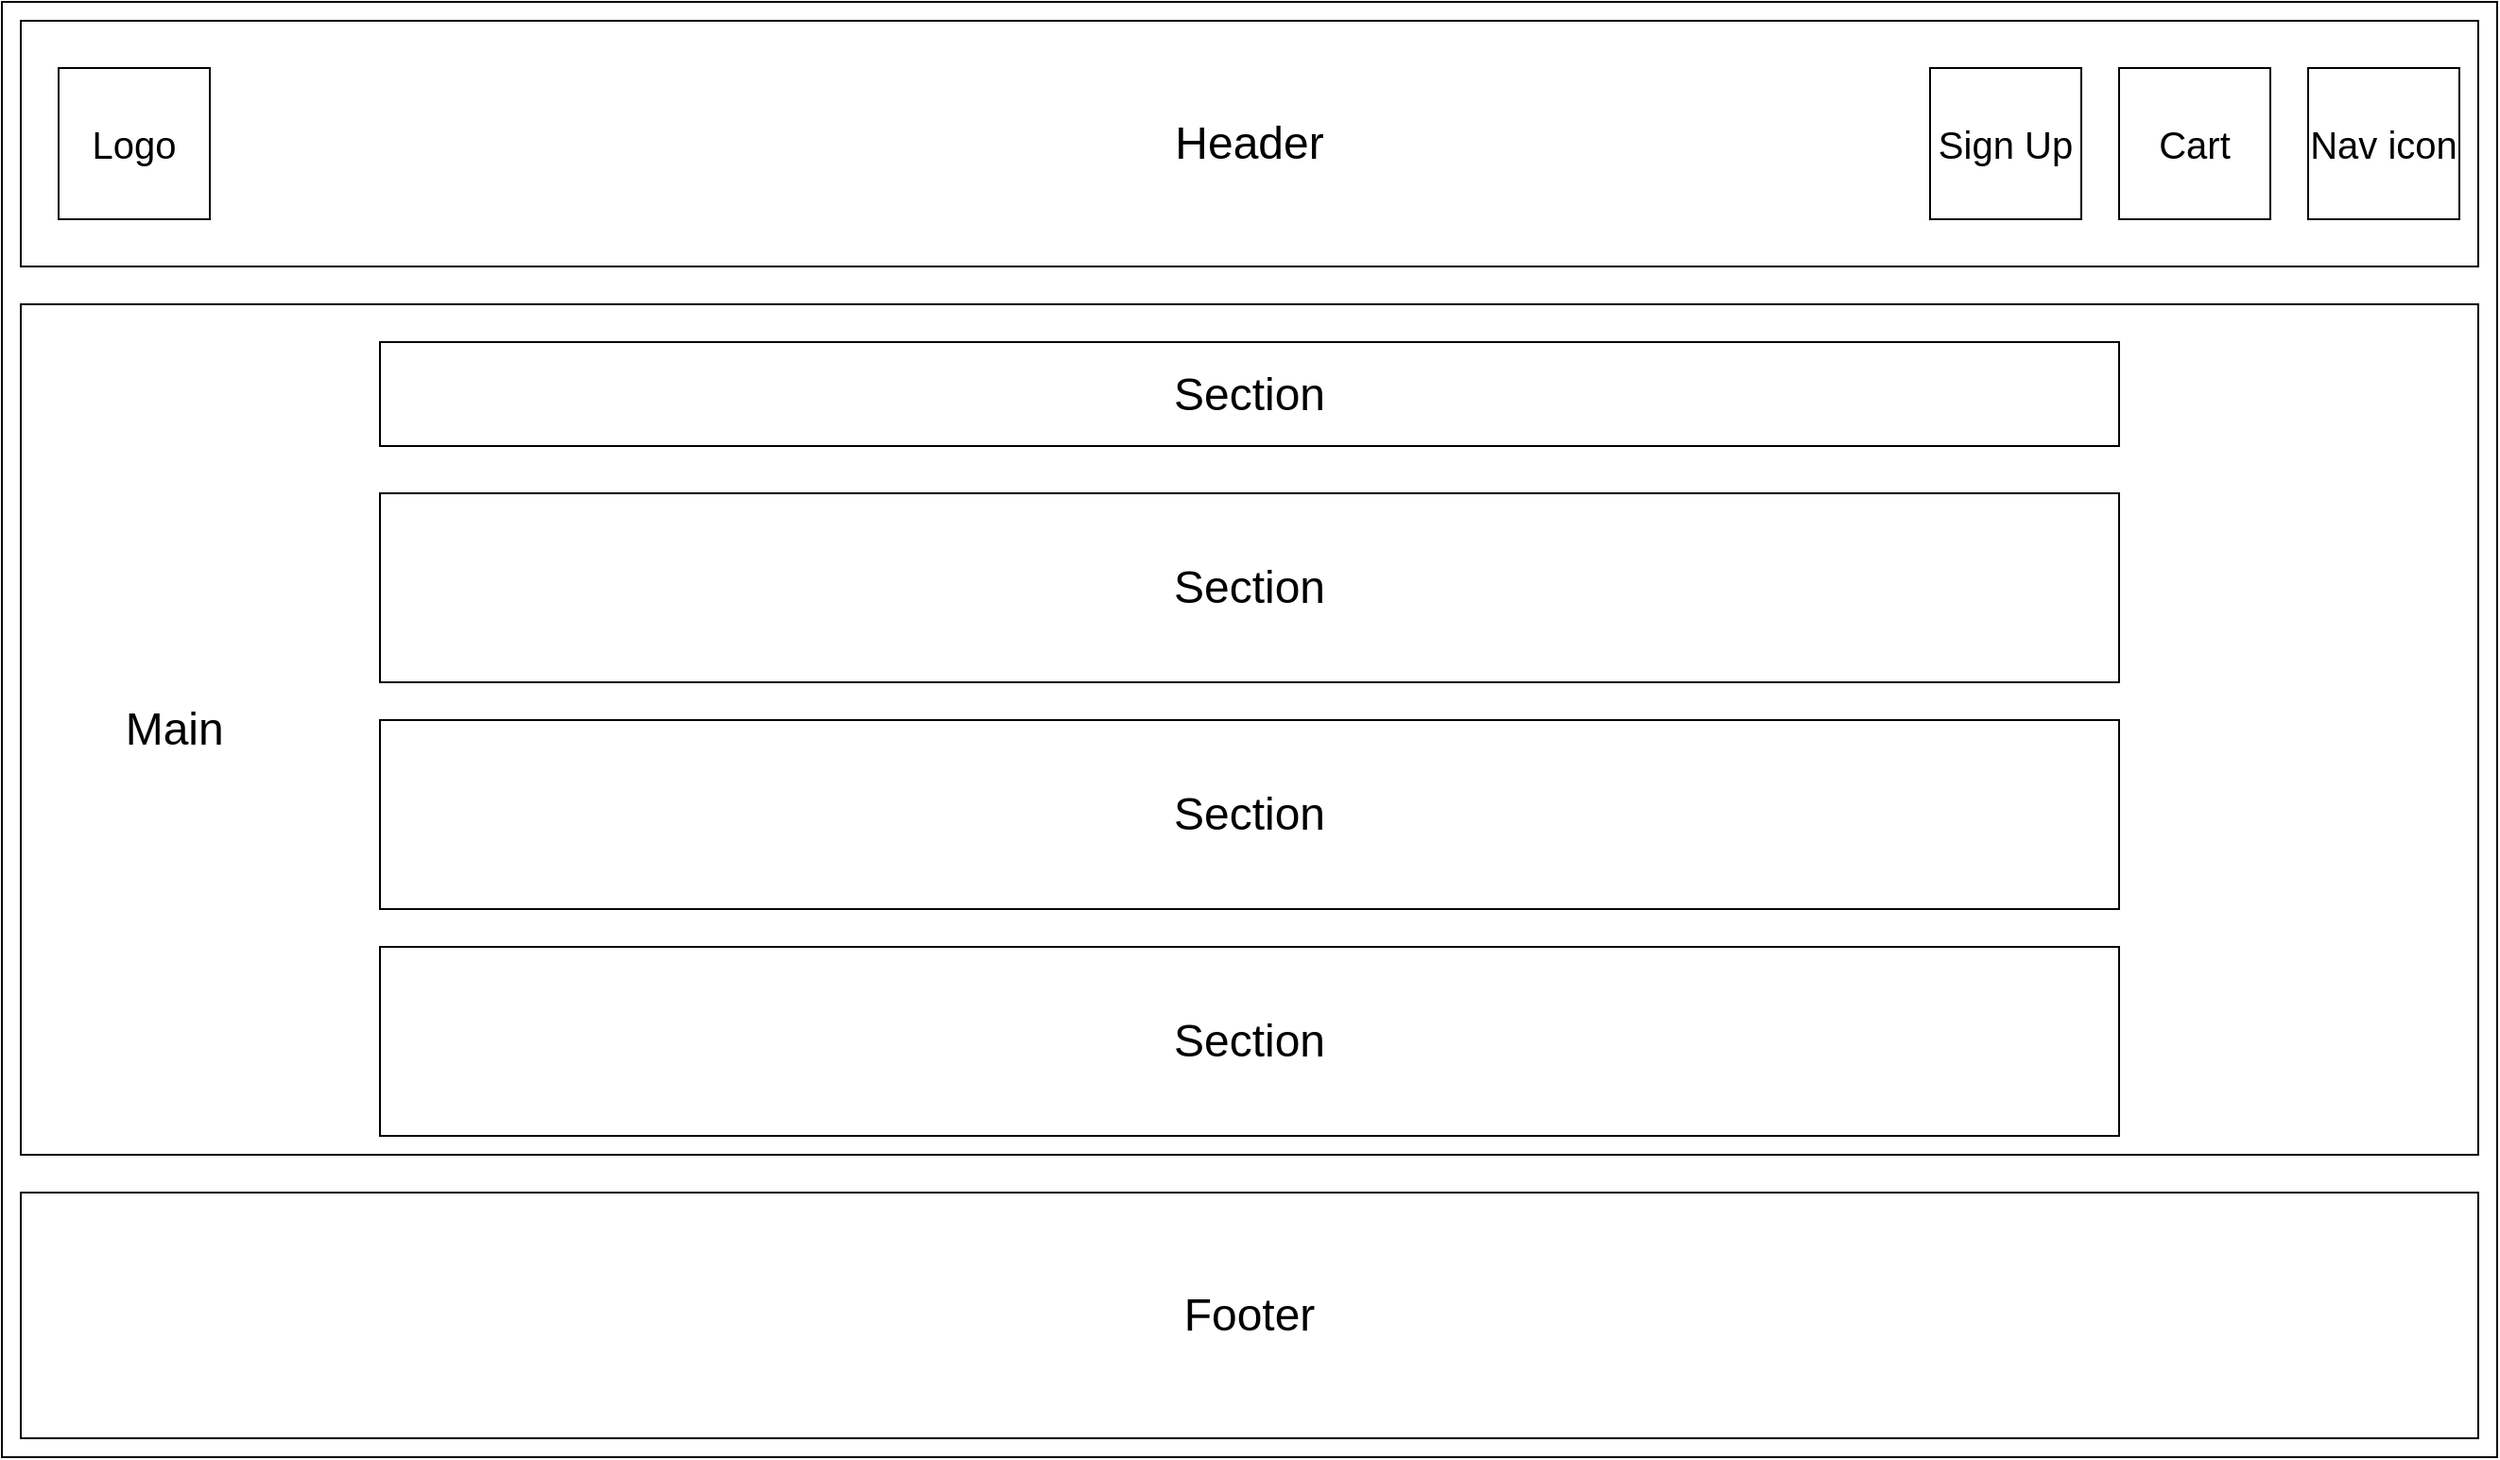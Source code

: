 <mxfile version="21.2.8" type="device" pages="11">
  <diagram name="Wireframe - home page - mobile/tablet" id="Wj1rej7GjdSt1DsQO7AF">
    <mxGraphModel dx="2100" dy="1242" grid="1" gridSize="10" guides="1" tooltips="1" connect="1" arrows="1" fold="1" page="1" pageScale="1" pageWidth="1400" pageHeight="850" math="0" shadow="0">
      <root>
        <mxCell id="Sx9WSw_j2082u1vKUcUW-0" />
        <mxCell id="Sx9WSw_j2082u1vKUcUW-1" parent="Sx9WSw_j2082u1vKUcUW-0" />
        <mxCell id="Sx9WSw_j2082u1vKUcUW-2" value="" style="rounded=0;whiteSpace=wrap;html=1;" vertex="1" parent="Sx9WSw_j2082u1vKUcUW-1">
          <mxGeometry x="40" y="30" width="1320" height="770" as="geometry" />
        </mxCell>
        <mxCell id="Sx9WSw_j2082u1vKUcUW-3" value="&lt;font style=&quot;font-size: 24px;&quot;&gt;Header&lt;/font&gt;" style="rounded=0;whiteSpace=wrap;html=1;" vertex="1" parent="Sx9WSw_j2082u1vKUcUW-1">
          <mxGeometry x="50" y="40" width="1300" height="130" as="geometry" />
        </mxCell>
        <mxCell id="Sx9WSw_j2082u1vKUcUW-4" value="&lt;font style=&quot;font-size: 20px;&quot;&gt;Logo&lt;/font&gt;" style="whiteSpace=wrap;html=1;aspect=fixed;" vertex="1" parent="Sx9WSw_j2082u1vKUcUW-1">
          <mxGeometry x="70" y="65" width="80" height="80" as="geometry" />
        </mxCell>
        <mxCell id="Sx9WSw_j2082u1vKUcUW-5" value="&lt;font style=&quot;font-size: 20px;&quot;&gt;Cart&lt;/font&gt;" style="whiteSpace=wrap;html=1;aspect=fixed;" vertex="1" parent="Sx9WSw_j2082u1vKUcUW-1">
          <mxGeometry x="1160" y="65" width="80" height="80" as="geometry" />
        </mxCell>
        <mxCell id="Sx9WSw_j2082u1vKUcUW-6" value="&lt;font style=&quot;font-size: 20px;&quot;&gt;Sign Up&lt;/font&gt;" style="whiteSpace=wrap;html=1;aspect=fixed;" vertex="1" parent="Sx9WSw_j2082u1vKUcUW-1">
          <mxGeometry x="1060" y="65" width="80" height="80" as="geometry" />
        </mxCell>
        <mxCell id="Sx9WSw_j2082u1vKUcUW-8" value="&lt;font style=&quot;font-size: 24px;&quot;&gt;&amp;nbsp; &amp;nbsp; &amp;nbsp; &amp;nbsp; Main&lt;/font&gt;" style="rounded=0;whiteSpace=wrap;html=1;align=left;" vertex="1" parent="Sx9WSw_j2082u1vKUcUW-1">
          <mxGeometry x="50" y="190" width="1300" height="450" as="geometry" />
        </mxCell>
        <mxCell id="Sx9WSw_j2082u1vKUcUW-9" value="&lt;font style=&quot;font-size: 24px;&quot;&gt;Footer&lt;/font&gt;" style="rounded=0;whiteSpace=wrap;html=1;" vertex="1" parent="Sx9WSw_j2082u1vKUcUW-1">
          <mxGeometry x="50" y="660" width="1300" height="130" as="geometry" />
        </mxCell>
        <mxCell id="Sx9WSw_j2082u1vKUcUW-10" value="&lt;font style=&quot;font-size: 24px;&quot;&gt;Section&lt;/font&gt;" style="rounded=0;whiteSpace=wrap;html=1;" vertex="1" parent="Sx9WSw_j2082u1vKUcUW-1">
          <mxGeometry x="240" y="290" width="920" height="100" as="geometry" />
        </mxCell>
        <mxCell id="Sx9WSw_j2082u1vKUcUW-11" value="&lt;font style=&quot;font-size: 24px;&quot;&gt;Section&lt;/font&gt;" style="rounded=0;whiteSpace=wrap;html=1;" vertex="1" parent="Sx9WSw_j2082u1vKUcUW-1">
          <mxGeometry x="240" y="410" width="920" height="100" as="geometry" />
        </mxCell>
        <mxCell id="Sx9WSw_j2082u1vKUcUW-12" value="&lt;font style=&quot;font-size: 24px;&quot;&gt;Section&lt;/font&gt;" style="rounded=0;whiteSpace=wrap;html=1;" vertex="1" parent="Sx9WSw_j2082u1vKUcUW-1">
          <mxGeometry x="240" y="530" width="920" height="100" as="geometry" />
        </mxCell>
        <mxCell id="Sx9WSw_j2082u1vKUcUW-13" value="&lt;font style=&quot;font-size: 24px;&quot;&gt;Section&lt;/font&gt;" style="rounded=0;whiteSpace=wrap;html=1;" vertex="1" parent="Sx9WSw_j2082u1vKUcUW-1">
          <mxGeometry x="240" y="210" width="920" height="55" as="geometry" />
        </mxCell>
        <mxCell id="yetVzp3uyjINuxOw6IVP-0" value="&lt;font style=&quot;font-size: 20px;&quot;&gt;Nav icon&lt;/font&gt;" style="whiteSpace=wrap;html=1;aspect=fixed;" vertex="1" parent="Sx9WSw_j2082u1vKUcUW-1">
          <mxGeometry x="1260" y="65" width="80" height="80" as="geometry" />
        </mxCell>
      </root>
    </mxGraphModel>
  </diagram>
  <diagram name="Wireframe - home page - desktop" id="5v4vM-18oPx_iX2RYHD-">
    <mxGraphModel dx="2100" dy="1242" grid="1" gridSize="10" guides="1" tooltips="1" connect="1" arrows="1" fold="1" page="1" pageScale="1" pageWidth="1400" pageHeight="850" math="0" shadow="0">
      <root>
        <mxCell id="0" />
        <mxCell id="1" parent="0" />
        <mxCell id="Pq7hAAymnxmfb0ZzFhIc-2" value="" style="rounded=0;whiteSpace=wrap;html=1;" parent="1" vertex="1">
          <mxGeometry x="40" y="30" width="1320" height="920" as="geometry" />
        </mxCell>
        <mxCell id="Pq7hAAymnxmfb0ZzFhIc-3" value="&lt;font style=&quot;font-size: 24px;&quot;&gt;Header&lt;/font&gt;" style="rounded=0;whiteSpace=wrap;html=1;" parent="1" vertex="1">
          <mxGeometry x="50" y="40" width="1300" height="130" as="geometry" />
        </mxCell>
        <mxCell id="Pq7hAAymnxmfb0ZzFhIc-4" value="&lt;font style=&quot;font-size: 20px;&quot;&gt;Logo&lt;/font&gt;" style="whiteSpace=wrap;html=1;aspect=fixed;" parent="1" vertex="1">
          <mxGeometry x="70" y="65" width="80" height="80" as="geometry" />
        </mxCell>
        <mxCell id="Pq7hAAymnxmfb0ZzFhIc-5" value="&lt;font style=&quot;font-size: 20px;&quot;&gt;Cart&lt;/font&gt;" style="whiteSpace=wrap;html=1;aspect=fixed;" parent="1" vertex="1">
          <mxGeometry x="1250" y="65" width="80" height="80" as="geometry" />
        </mxCell>
        <mxCell id="Pq7hAAymnxmfb0ZzFhIc-6" value="&lt;font style=&quot;font-size: 20px;&quot;&gt;Sign Up&lt;/font&gt;" style="whiteSpace=wrap;html=1;aspect=fixed;" parent="1" vertex="1">
          <mxGeometry x="1150" y="65" width="80" height="80" as="geometry" />
        </mxCell>
        <mxCell id="Pq7hAAymnxmfb0ZzFhIc-7" value="&lt;font style=&quot;font-size: 24px;&quot;&gt;Navigation&lt;/font&gt;" style="rounded=0;whiteSpace=wrap;html=1;" parent="1" vertex="1">
          <mxGeometry x="50" y="190" width="1300" height="120" as="geometry" />
        </mxCell>
        <mxCell id="Pq7hAAymnxmfb0ZzFhIc-8" value="&lt;font style=&quot;font-size: 24px;&quot;&gt;&amp;nbsp; &amp;nbsp; &amp;nbsp; Main&lt;/font&gt;" style="rounded=0;whiteSpace=wrap;html=1;align=left;" parent="1" vertex="1">
          <mxGeometry x="50" y="330" width="1300" height="450" as="geometry" />
        </mxCell>
        <mxCell id="Pq7hAAymnxmfb0ZzFhIc-9" value="&lt;font style=&quot;font-size: 24px;&quot;&gt;Footer&lt;/font&gt;" style="rounded=0;whiteSpace=wrap;html=1;" parent="1" vertex="1">
          <mxGeometry x="50" y="800" width="1300" height="130" as="geometry" />
        </mxCell>
        <mxCell id="m9cnIeadESM75iZ7WSmM-1" value="&lt;font style=&quot;font-size: 24px;&quot;&gt;Section&lt;/font&gt;" style="rounded=0;whiteSpace=wrap;html=1;" vertex="1" parent="1">
          <mxGeometry x="240" y="430" width="920" height="100" as="geometry" />
        </mxCell>
        <mxCell id="m9cnIeadESM75iZ7WSmM-2" value="&lt;font style=&quot;font-size: 24px;&quot;&gt;Section&lt;/font&gt;" style="rounded=0;whiteSpace=wrap;html=1;" vertex="1" parent="1">
          <mxGeometry x="240" y="550" width="920" height="100" as="geometry" />
        </mxCell>
        <mxCell id="m9cnIeadESM75iZ7WSmM-3" value="&lt;font style=&quot;font-size: 24px;&quot;&gt;Section&lt;/font&gt;" style="rounded=0;whiteSpace=wrap;html=1;" vertex="1" parent="1">
          <mxGeometry x="240" y="670" width="920" height="100" as="geometry" />
        </mxCell>
        <mxCell id="m9cnIeadESM75iZ7WSmM-4" value="&lt;font style=&quot;font-size: 24px;&quot;&gt;Section&lt;/font&gt;" style="rounded=0;whiteSpace=wrap;html=1;" vertex="1" parent="1">
          <mxGeometry x="240" y="350" width="920" height="55" as="geometry" />
        </mxCell>
      </root>
    </mxGraphModel>
  </diagram>
  <diagram name="Wireframe - Yarns Page - mobile" id="yvXlQEFXHq11sk4OGyWw">
    <mxGraphModel dx="2100" dy="1242" grid="1" gridSize="10" guides="1" tooltips="1" connect="1" arrows="1" fold="1" page="1" pageScale="1" pageWidth="1400" pageHeight="850" math="0" shadow="0">
      <root>
        <mxCell id="M124K58bd_I-Jmv9WR6b-0" />
        <mxCell id="M124K58bd_I-Jmv9WR6b-1" parent="M124K58bd_I-Jmv9WR6b-0" />
        <mxCell id="M124K58bd_I-Jmv9WR6b-2" value="" style="rounded=0;whiteSpace=wrap;html=1;" vertex="1" parent="M124K58bd_I-Jmv9WR6b-1">
          <mxGeometry x="40" y="30" width="1320" height="770" as="geometry" />
        </mxCell>
        <mxCell id="M124K58bd_I-Jmv9WR6b-3" value="&lt;font style=&quot;font-size: 24px;&quot;&gt;Header&lt;/font&gt;" style="rounded=0;whiteSpace=wrap;html=1;" vertex="1" parent="M124K58bd_I-Jmv9WR6b-1">
          <mxGeometry x="50" y="40" width="1300" height="130" as="geometry" />
        </mxCell>
        <mxCell id="M124K58bd_I-Jmv9WR6b-4" value="&lt;font style=&quot;font-size: 20px;&quot;&gt;Logo&lt;/font&gt;" style="whiteSpace=wrap;html=1;aspect=fixed;" vertex="1" parent="M124K58bd_I-Jmv9WR6b-1">
          <mxGeometry x="70" y="65" width="80" height="80" as="geometry" />
        </mxCell>
        <mxCell id="M124K58bd_I-Jmv9WR6b-5" value="&lt;font style=&quot;font-size: 20px;&quot;&gt;Cart&lt;/font&gt;" style="whiteSpace=wrap;html=1;aspect=fixed;" vertex="1" parent="M124K58bd_I-Jmv9WR6b-1">
          <mxGeometry x="1160" y="65" width="80" height="80" as="geometry" />
        </mxCell>
        <mxCell id="M124K58bd_I-Jmv9WR6b-6" value="&lt;font style=&quot;font-size: 20px;&quot;&gt;Sign Up&lt;/font&gt;" style="whiteSpace=wrap;html=1;aspect=fixed;" vertex="1" parent="M124K58bd_I-Jmv9WR6b-1">
          <mxGeometry x="1060" y="65" width="80" height="80" as="geometry" />
        </mxCell>
        <mxCell id="M124K58bd_I-Jmv9WR6b-7" value="&lt;font style=&quot;font-size: 24px;&quot;&gt;&amp;nbsp; &amp;nbsp; &amp;nbsp; &amp;nbsp; Main&lt;/font&gt;" style="rounded=0;whiteSpace=wrap;html=1;align=left;" vertex="1" parent="M124K58bd_I-Jmv9WR6b-1">
          <mxGeometry x="50" y="190" width="1300" height="450" as="geometry" />
        </mxCell>
        <mxCell id="M124K58bd_I-Jmv9WR6b-8" value="&lt;font style=&quot;font-size: 24px;&quot;&gt;Footer&lt;/font&gt;" style="rounded=0;whiteSpace=wrap;html=1;" vertex="1" parent="M124K58bd_I-Jmv9WR6b-1">
          <mxGeometry x="50" y="660" width="1300" height="130" as="geometry" />
        </mxCell>
        <mxCell id="M124K58bd_I-Jmv9WR6b-10" value="&lt;font style=&quot;font-size: 24px;&quot;&gt;Section&lt;/font&gt;" style="rounded=0;whiteSpace=wrap;html=1;" vertex="1" parent="M124K58bd_I-Jmv9WR6b-1">
          <mxGeometry x="710" y="310" width="630" height="310" as="geometry" />
        </mxCell>
        <mxCell id="M124K58bd_I-Jmv9WR6b-11" value="&lt;font style=&quot;font-size: 24px;&quot;&gt;Section&lt;/font&gt;" style="rounded=0;whiteSpace=wrap;html=1;" vertex="1" parent="M124K58bd_I-Jmv9WR6b-1">
          <mxGeometry x="60" y="310" width="630" height="310" as="geometry" />
        </mxCell>
        <mxCell id="M124K58bd_I-Jmv9WR6b-13" value="&lt;font style=&quot;font-size: 20px;&quot;&gt;Nav icon&lt;/font&gt;" style="whiteSpace=wrap;html=1;aspect=fixed;" vertex="1" parent="M124K58bd_I-Jmv9WR6b-1">
          <mxGeometry x="1260" y="65" width="80" height="80" as="geometry" />
        </mxCell>
        <mxCell id="FmeaiiTGmfVXoC_TMuGs-0" value="&lt;font style=&quot;font-size: 24px;&quot;&gt;Button&lt;/font&gt;" style="rounded=0;whiteSpace=wrap;html=1;" vertex="1" parent="M124K58bd_I-Jmv9WR6b-1">
          <mxGeometry x="60" y="220" width="630" height="60" as="geometry" />
        </mxCell>
        <mxCell id="FmeaiiTGmfVXoC_TMuGs-1" value="&lt;font style=&quot;font-size: 24px;&quot;&gt;Button&lt;/font&gt;" style="rounded=0;whiteSpace=wrap;html=1;" vertex="1" parent="M124K58bd_I-Jmv9WR6b-1">
          <mxGeometry x="710" y="220" width="630" height="60" as="geometry" />
        </mxCell>
      </root>
    </mxGraphModel>
  </diagram>
  <diagram name="Wireframe - Yarns Page - tablet" id="XMNQS6iRMCOdvVwt2QsH">
    <mxGraphModel dx="2100" dy="1242" grid="1" gridSize="10" guides="1" tooltips="1" connect="1" arrows="1" fold="1" page="1" pageScale="1" pageWidth="1400" pageHeight="850" math="0" shadow="0">
      <root>
        <mxCell id="OyRvqz2C0YGsFxzZNB69-0" />
        <mxCell id="OyRvqz2C0YGsFxzZNB69-1" parent="OyRvqz2C0YGsFxzZNB69-0" />
        <mxCell id="OyRvqz2C0YGsFxzZNB69-2" value="" style="rounded=0;whiteSpace=wrap;html=1;" vertex="1" parent="OyRvqz2C0YGsFxzZNB69-1">
          <mxGeometry x="40" y="30" width="1320" height="770" as="geometry" />
        </mxCell>
        <mxCell id="OyRvqz2C0YGsFxzZNB69-3" value="&lt;font style=&quot;font-size: 24px;&quot;&gt;Header&lt;/font&gt;" style="rounded=0;whiteSpace=wrap;html=1;" vertex="1" parent="OyRvqz2C0YGsFxzZNB69-1">
          <mxGeometry x="50" y="40" width="1300" height="130" as="geometry" />
        </mxCell>
        <mxCell id="OyRvqz2C0YGsFxzZNB69-4" value="&lt;font style=&quot;font-size: 20px;&quot;&gt;Logo&lt;/font&gt;" style="whiteSpace=wrap;html=1;aspect=fixed;" vertex="1" parent="OyRvqz2C0YGsFxzZNB69-1">
          <mxGeometry x="70" y="65" width="80" height="80" as="geometry" />
        </mxCell>
        <mxCell id="OyRvqz2C0YGsFxzZNB69-5" value="&lt;font style=&quot;font-size: 20px;&quot;&gt;Cart&lt;/font&gt;" style="whiteSpace=wrap;html=1;aspect=fixed;" vertex="1" parent="OyRvqz2C0YGsFxzZNB69-1">
          <mxGeometry x="1160" y="65" width="80" height="80" as="geometry" />
        </mxCell>
        <mxCell id="OyRvqz2C0YGsFxzZNB69-6" value="&lt;font style=&quot;font-size: 20px;&quot;&gt;Sign Up&lt;/font&gt;" style="whiteSpace=wrap;html=1;aspect=fixed;" vertex="1" parent="OyRvqz2C0YGsFxzZNB69-1">
          <mxGeometry x="1060" y="65" width="80" height="80" as="geometry" />
        </mxCell>
        <mxCell id="OyRvqz2C0YGsFxzZNB69-7" value="&lt;font style=&quot;font-size: 24px;&quot;&gt;&amp;nbsp; &amp;nbsp; &amp;nbsp; &amp;nbsp; Main&lt;/font&gt;" style="rounded=0;whiteSpace=wrap;html=1;align=left;" vertex="1" parent="OyRvqz2C0YGsFxzZNB69-1">
          <mxGeometry x="50" y="190" width="1300" height="450" as="geometry" />
        </mxCell>
        <mxCell id="OyRvqz2C0YGsFxzZNB69-8" value="&lt;font style=&quot;font-size: 24px;&quot;&gt;Footer&lt;/font&gt;" style="rounded=0;whiteSpace=wrap;html=1;" vertex="1" parent="OyRvqz2C0YGsFxzZNB69-1">
          <mxGeometry x="50" y="660" width="1300" height="130" as="geometry" />
        </mxCell>
        <mxCell id="OyRvqz2C0YGsFxzZNB69-9" value="&lt;font style=&quot;font-size: 24px;&quot;&gt;Section&lt;/font&gt;" style="rounded=0;whiteSpace=wrap;html=1;" vertex="1" parent="OyRvqz2C0YGsFxzZNB69-1">
          <mxGeometry x="940" y="310" width="400" height="310" as="geometry" />
        </mxCell>
        <mxCell id="OyRvqz2C0YGsFxzZNB69-10" value="&lt;font style=&quot;font-size: 24px;&quot;&gt;Section&lt;/font&gt;" style="rounded=0;whiteSpace=wrap;html=1;" vertex="1" parent="OyRvqz2C0YGsFxzZNB69-1">
          <mxGeometry x="60" y="310" width="400" height="310" as="geometry" />
        </mxCell>
        <mxCell id="OyRvqz2C0YGsFxzZNB69-11" value="&lt;font style=&quot;font-size: 20px;&quot;&gt;Nav icon&lt;/font&gt;" style="whiteSpace=wrap;html=1;aspect=fixed;" vertex="1" parent="OyRvqz2C0YGsFxzZNB69-1">
          <mxGeometry x="1260" y="65" width="80" height="80" as="geometry" />
        </mxCell>
        <mxCell id="OyRvqz2C0YGsFxzZNB69-12" value="&lt;font style=&quot;font-size: 24px;&quot;&gt;Button&lt;/font&gt;" style="rounded=0;whiteSpace=wrap;html=1;" vertex="1" parent="OyRvqz2C0YGsFxzZNB69-1">
          <mxGeometry x="60" y="220" width="630" height="60" as="geometry" />
        </mxCell>
        <mxCell id="OyRvqz2C0YGsFxzZNB69-13" value="&lt;font style=&quot;font-size: 24px;&quot;&gt;Button&lt;/font&gt;" style="rounded=0;whiteSpace=wrap;html=1;" vertex="1" parent="OyRvqz2C0YGsFxzZNB69-1">
          <mxGeometry x="710" y="220" width="630" height="60" as="geometry" />
        </mxCell>
        <mxCell id="xInszaZOAkZz4I0F1i-V-0" value="&lt;font style=&quot;font-size: 24px;&quot;&gt;Section&lt;/font&gt;" style="rounded=0;whiteSpace=wrap;html=1;" vertex="1" parent="OyRvqz2C0YGsFxzZNB69-1">
          <mxGeometry x="500" y="310" width="400" height="310" as="geometry" />
        </mxCell>
      </root>
    </mxGraphModel>
  </diagram>
  <diagram name="Wireframe - Yarns Page - desktop" id="YHKZrfF5VNnNC7HDfoEM">
    <mxGraphModel dx="2100" dy="1242" grid="1" gridSize="10" guides="1" tooltips="1" connect="1" arrows="1" fold="1" page="1" pageScale="1" pageWidth="1400" pageHeight="850" math="0" shadow="0">
      <root>
        <mxCell id="EzTnmV4qsz2EruDOHHoh-0" />
        <mxCell id="EzTnmV4qsz2EruDOHHoh-1" parent="EzTnmV4qsz2EruDOHHoh-0" />
        <mxCell id="EzTnmV4qsz2EruDOHHoh-2" value="" style="rounded=0;whiteSpace=wrap;html=1;" vertex="1" parent="EzTnmV4qsz2EruDOHHoh-1">
          <mxGeometry x="40" y="10" width="1320" height="910" as="geometry" />
        </mxCell>
        <mxCell id="EzTnmV4qsz2EruDOHHoh-3" value="&lt;font style=&quot;font-size: 24px;&quot;&gt;Header&lt;/font&gt;" style="rounded=0;whiteSpace=wrap;html=1;" vertex="1" parent="EzTnmV4qsz2EruDOHHoh-1">
          <mxGeometry x="50" y="20" width="1300" height="130" as="geometry" />
        </mxCell>
        <mxCell id="EzTnmV4qsz2EruDOHHoh-4" value="&lt;font style=&quot;font-size: 20px;&quot;&gt;Logo&lt;/font&gt;" style="whiteSpace=wrap;html=1;aspect=fixed;" vertex="1" parent="EzTnmV4qsz2EruDOHHoh-1">
          <mxGeometry x="70" y="45" width="80" height="80" as="geometry" />
        </mxCell>
        <mxCell id="EzTnmV4qsz2EruDOHHoh-5" value="&lt;font style=&quot;font-size: 20px;&quot;&gt;Cart&lt;/font&gt;" style="whiteSpace=wrap;html=1;aspect=fixed;" vertex="1" parent="EzTnmV4qsz2EruDOHHoh-1">
          <mxGeometry x="1250" y="45" width="80" height="80" as="geometry" />
        </mxCell>
        <mxCell id="EzTnmV4qsz2EruDOHHoh-6" value="&lt;font style=&quot;font-size: 20px;&quot;&gt;Sign Up&lt;/font&gt;" style="whiteSpace=wrap;html=1;aspect=fixed;" vertex="1" parent="EzTnmV4qsz2EruDOHHoh-1">
          <mxGeometry x="1150" y="45" width="80" height="80" as="geometry" />
        </mxCell>
        <mxCell id="EzTnmV4qsz2EruDOHHoh-7" value="&lt;font style=&quot;font-size: 24px;&quot;&gt;&amp;nbsp; &amp;nbsp; &amp;nbsp; &amp;nbsp; Main&lt;/font&gt;" style="rounded=0;whiteSpace=wrap;html=1;align=left;" vertex="1" parent="EzTnmV4qsz2EruDOHHoh-1">
          <mxGeometry x="50" y="310" width="1300" height="450" as="geometry" />
        </mxCell>
        <mxCell id="EzTnmV4qsz2EruDOHHoh-8" value="&lt;font style=&quot;font-size: 24px;&quot;&gt;Footer&lt;/font&gt;" style="rounded=0;whiteSpace=wrap;html=1;" vertex="1" parent="EzTnmV4qsz2EruDOHHoh-1">
          <mxGeometry x="50" y="780" width="1300" height="130" as="geometry" />
        </mxCell>
        <mxCell id="EzTnmV4qsz2EruDOHHoh-9" value="&lt;font style=&quot;font-size: 24px;&quot;&gt;Section&lt;/font&gt;" style="rounded=0;whiteSpace=wrap;html=1;" vertex="1" parent="EzTnmV4qsz2EruDOHHoh-1">
          <mxGeometry x="1100" y="330" width="240" height="410" as="geometry" />
        </mxCell>
        <mxCell id="nroy1XTtoXxAyukCCStI-0" value="" style="edgeStyle=orthogonalEdgeStyle;rounded=0;orthogonalLoop=1;jettySize=auto;html=1;" edge="1" parent="EzTnmV4qsz2EruDOHHoh-1" source="_shFTO6KPnors5WtJQyO-0" target="qptHEtX4wr5k_C6oeCEG-0">
          <mxGeometry relative="1" as="geometry" />
        </mxCell>
        <mxCell id="_shFTO6KPnors5WtJQyO-0" value="&lt;font style=&quot;font-size: 24px;&quot;&gt;Section&lt;/font&gt;" style="rounded=0;whiteSpace=wrap;html=1;" vertex="1" parent="EzTnmV4qsz2EruDOHHoh-1">
          <mxGeometry x="580" y="330" width="240" height="410" as="geometry" />
        </mxCell>
        <mxCell id="_shFTO6KPnors5WtJQyO-1" value="&lt;font style=&quot;font-size: 24px;&quot;&gt;Section&lt;/font&gt;" style="rounded=0;whiteSpace=wrap;html=1;" vertex="1" parent="EzTnmV4qsz2EruDOHHoh-1">
          <mxGeometry x="840" y="330" width="240" height="410" as="geometry" />
        </mxCell>
        <mxCell id="_shFTO6KPnors5WtJQyO-2" value="&lt;font style=&quot;font-size: 24px;&quot;&gt;Section&lt;/font&gt;" style="rounded=0;whiteSpace=wrap;html=1;" vertex="1" parent="EzTnmV4qsz2EruDOHHoh-1">
          <mxGeometry x="320" y="330" width="240" height="410" as="geometry" />
        </mxCell>
        <mxCell id="_shFTO6KPnors5WtJQyO-3" value="&lt;span style=&quot;font-size: 24px;&quot;&gt;Sectio of Filter Menu&lt;/span&gt;" style="rounded=0;whiteSpace=wrap;html=1;" vertex="1" parent="EzTnmV4qsz2EruDOHHoh-1">
          <mxGeometry x="60" y="330" width="240" height="410" as="geometry" />
        </mxCell>
        <mxCell id="qptHEtX4wr5k_C6oeCEG-0" value="&lt;font style=&quot;font-size: 24px;&quot;&gt;Navigation&lt;/font&gt;" style="rounded=0;whiteSpace=wrap;html=1;" vertex="1" parent="EzTnmV4qsz2EruDOHHoh-1">
          <mxGeometry x="50" y="170" width="1300" height="120" as="geometry" />
        </mxCell>
      </root>
    </mxGraphModel>
  </diagram>
  <diagram name="Wireframe - About us Page - mobile" id="92Foj9mqfgGVko_-62Lz">
    <mxGraphModel dx="1909" dy="1129" grid="1" gridSize="10" guides="1" tooltips="1" connect="1" arrows="1" fold="1" page="1" pageScale="1" pageWidth="1400" pageHeight="850" math="0" shadow="0">
      <root>
        <mxCell id="VieUsJWHq1f8KijvZBfw-0" />
        <mxCell id="VieUsJWHq1f8KijvZBfw-1" parent="VieUsJWHq1f8KijvZBfw-0" />
        <mxCell id="VieUsJWHq1f8KijvZBfw-2" value="" style="rounded=0;whiteSpace=wrap;html=1;" vertex="1" parent="VieUsJWHq1f8KijvZBfw-1">
          <mxGeometry x="40" y="30" width="1320" height="740" as="geometry" />
        </mxCell>
        <mxCell id="VieUsJWHq1f8KijvZBfw-3" value="&lt;font style=&quot;font-size: 24px;&quot;&gt;Header&lt;/font&gt;" style="rounded=0;whiteSpace=wrap;html=1;" vertex="1" parent="VieUsJWHq1f8KijvZBfw-1">
          <mxGeometry x="50" y="40" width="1300" height="130" as="geometry" />
        </mxCell>
        <mxCell id="VieUsJWHq1f8KijvZBfw-4" value="&lt;font style=&quot;font-size: 20px;&quot;&gt;Logo&lt;/font&gt;" style="whiteSpace=wrap;html=1;aspect=fixed;" vertex="1" parent="VieUsJWHq1f8KijvZBfw-1">
          <mxGeometry x="70" y="65" width="80" height="80" as="geometry" />
        </mxCell>
        <mxCell id="VieUsJWHq1f8KijvZBfw-5" value="&lt;font style=&quot;font-size: 20px;&quot;&gt;Cart&lt;/font&gt;" style="whiteSpace=wrap;html=1;aspect=fixed;" vertex="1" parent="VieUsJWHq1f8KijvZBfw-1">
          <mxGeometry x="1160" y="65" width="80" height="80" as="geometry" />
        </mxCell>
        <mxCell id="VieUsJWHq1f8KijvZBfw-6" value="&lt;font style=&quot;font-size: 20px;&quot;&gt;Sign Up&lt;/font&gt;" style="whiteSpace=wrap;html=1;aspect=fixed;" vertex="1" parent="VieUsJWHq1f8KijvZBfw-1">
          <mxGeometry x="1060" y="65" width="80" height="80" as="geometry" />
        </mxCell>
        <mxCell id="VieUsJWHq1f8KijvZBfw-7" value="&lt;font style=&quot;font-size: 24px;&quot;&gt;&amp;nbsp; &amp;nbsp; &amp;nbsp; &amp;nbsp; Main&lt;/font&gt;" style="rounded=0;whiteSpace=wrap;html=1;align=left;" vertex="1" parent="VieUsJWHq1f8KijvZBfw-1">
          <mxGeometry x="50" y="190" width="1300" height="430" as="geometry" />
        </mxCell>
        <mxCell id="VieUsJWHq1f8KijvZBfw-8" value="&lt;font style=&quot;font-size: 24px;&quot;&gt;Footer&lt;/font&gt;" style="rounded=0;whiteSpace=wrap;html=1;" vertex="1" parent="VieUsJWHq1f8KijvZBfw-1">
          <mxGeometry x="50" y="630" width="1300" height="130" as="geometry" />
        </mxCell>
        <mxCell id="VieUsJWHq1f8KijvZBfw-10" value="&lt;font style=&quot;font-size: 24px;&quot;&gt;Section&lt;/font&gt;" style="rounded=0;whiteSpace=wrap;html=1;" vertex="1" parent="VieUsJWHq1f8KijvZBfw-1">
          <mxGeometry x="60" y="200" width="1280" height="130" as="geometry" />
        </mxCell>
        <mxCell id="VieUsJWHq1f8KijvZBfw-11" value="&lt;font style=&quot;font-size: 20px;&quot;&gt;Nav icon&lt;/font&gt;" style="whiteSpace=wrap;html=1;aspect=fixed;" vertex="1" parent="VieUsJWHq1f8KijvZBfw-1">
          <mxGeometry x="1260" y="65" width="80" height="80" as="geometry" />
        </mxCell>
        <mxCell id="eylcGQTk5m7f9fcyvoJR-0" value="&lt;font style=&quot;font-size: 24px;&quot;&gt;Article&lt;/font&gt;" style="rounded=0;whiteSpace=wrap;html=1;" vertex="1" parent="VieUsJWHq1f8KijvZBfw-1">
          <mxGeometry x="60" y="340" width="1280" height="130" as="geometry" />
        </mxCell>
        <mxCell id="eylcGQTk5m7f9fcyvoJR-1" value="&lt;font style=&quot;font-size: 24px;&quot;&gt;Section&lt;/font&gt;" style="rounded=0;whiteSpace=wrap;html=1;" vertex="1" parent="VieUsJWHq1f8KijvZBfw-1">
          <mxGeometry x="60" y="480" width="1280" height="130" as="geometry" />
        </mxCell>
      </root>
    </mxGraphModel>
  </diagram>
  <diagram name="Wireframe - About us Page - tablet/desktop" id="MUBAQdH_pL65QaxgThoj">
    <mxGraphModel dx="1909" dy="1129" grid="1" gridSize="10" guides="1" tooltips="1" connect="1" arrows="1" fold="1" page="1" pageScale="1" pageWidth="1400" pageHeight="850" math="0" shadow="0">
      <root>
        <mxCell id="nW09cl5QV5vrDmI4FrqV-0" />
        <mxCell id="nW09cl5QV5vrDmI4FrqV-1" parent="nW09cl5QV5vrDmI4FrqV-0" />
        <mxCell id="nW09cl5QV5vrDmI4FrqV-2" value="" style="rounded=0;whiteSpace=wrap;html=1;" vertex="1" parent="nW09cl5QV5vrDmI4FrqV-1">
          <mxGeometry x="40" y="30" width="1320" height="890" as="geometry" />
        </mxCell>
        <mxCell id="nW09cl5QV5vrDmI4FrqV-3" value="&lt;font style=&quot;font-size: 24px;&quot;&gt;Header&lt;/font&gt;" style="rounded=0;whiteSpace=wrap;html=1;" vertex="1" parent="nW09cl5QV5vrDmI4FrqV-1">
          <mxGeometry x="50" y="40" width="1300" height="130" as="geometry" />
        </mxCell>
        <mxCell id="nW09cl5QV5vrDmI4FrqV-4" value="&lt;font style=&quot;font-size: 20px;&quot;&gt;Logo&lt;/font&gt;" style="whiteSpace=wrap;html=1;aspect=fixed;" vertex="1" parent="nW09cl5QV5vrDmI4FrqV-1">
          <mxGeometry x="70" y="65" width="80" height="80" as="geometry" />
        </mxCell>
        <mxCell id="nW09cl5QV5vrDmI4FrqV-5" value="&lt;font style=&quot;font-size: 20px;&quot;&gt;Cart&lt;/font&gt;" style="whiteSpace=wrap;html=1;aspect=fixed;" vertex="1" parent="nW09cl5QV5vrDmI4FrqV-1">
          <mxGeometry x="1160" y="65" width="80" height="80" as="geometry" />
        </mxCell>
        <mxCell id="nW09cl5QV5vrDmI4FrqV-6" value="&lt;font style=&quot;font-size: 20px;&quot;&gt;Sign Up&lt;/font&gt;" style="whiteSpace=wrap;html=1;aspect=fixed;" vertex="1" parent="nW09cl5QV5vrDmI4FrqV-1">
          <mxGeometry x="1060" y="65" width="80" height="80" as="geometry" />
        </mxCell>
        <mxCell id="nW09cl5QV5vrDmI4FrqV-7" value="&lt;font style=&quot;font-size: 24px;&quot;&gt;&amp;nbsp; &amp;nbsp; &amp;nbsp; &amp;nbsp; Main&lt;/font&gt;" style="rounded=0;whiteSpace=wrap;html=1;align=left;" vertex="1" parent="nW09cl5QV5vrDmI4FrqV-1">
          <mxGeometry x="50" y="330" width="1300" height="430" as="geometry" />
        </mxCell>
        <mxCell id="nW09cl5QV5vrDmI4FrqV-8" value="&lt;font style=&quot;font-size: 24px;&quot;&gt;Footer&lt;/font&gt;" style="rounded=0;whiteSpace=wrap;html=1;" vertex="1" parent="nW09cl5QV5vrDmI4FrqV-1">
          <mxGeometry x="50" y="770" width="1300" height="130" as="geometry" />
        </mxCell>
        <mxCell id="nW09cl5QV5vrDmI4FrqV-9" value="&lt;font style=&quot;font-size: 24px;&quot;&gt;Section&lt;/font&gt;" style="rounded=0;whiteSpace=wrap;html=1;" vertex="1" parent="nW09cl5QV5vrDmI4FrqV-1">
          <mxGeometry x="60" y="340" width="400" height="130" as="geometry" />
        </mxCell>
        <mxCell id="nW09cl5QV5vrDmI4FrqV-10" value="&lt;font style=&quot;font-size: 20px;&quot;&gt;Nav icon&lt;/font&gt;" style="whiteSpace=wrap;html=1;aspect=fixed;" vertex="1" parent="nW09cl5QV5vrDmI4FrqV-1">
          <mxGeometry x="1260" y="65" width="80" height="80" as="geometry" />
        </mxCell>
        <mxCell id="nW09cl5QV5vrDmI4FrqV-11" value="&lt;font style=&quot;font-size: 24px;&quot;&gt;Article&lt;/font&gt;" style="rounded=0;whiteSpace=wrap;html=1;" vertex="1" parent="nW09cl5QV5vrDmI4FrqV-1">
          <mxGeometry x="60" y="480" width="1280" height="130" as="geometry" />
        </mxCell>
        <mxCell id="nW09cl5QV5vrDmI4FrqV-12" value="&lt;font style=&quot;font-size: 24px;&quot;&gt;Section&lt;/font&gt;" style="rounded=0;whiteSpace=wrap;html=1;" vertex="1" parent="nW09cl5QV5vrDmI4FrqV-1">
          <mxGeometry x="60" y="620" width="1280" height="130" as="geometry" />
        </mxCell>
        <mxCell id="BAC1-v3URzexAqzT8omh-0" value="&lt;font style=&quot;font-size: 24px;&quot;&gt;Section&lt;/font&gt;" style="rounded=0;whiteSpace=wrap;html=1;" vertex="1" parent="nW09cl5QV5vrDmI4FrqV-1">
          <mxGeometry x="940" y="340" width="400" height="130" as="geometry" />
        </mxCell>
        <mxCell id="BAC1-v3URzexAqzT8omh-3" value="&lt;font style=&quot;font-size: 24px;&quot;&gt;Section&lt;/font&gt;" style="rounded=0;whiteSpace=wrap;html=1;" vertex="1" parent="nW09cl5QV5vrDmI4FrqV-1">
          <mxGeometry x="500" y="340" width="400" height="130" as="geometry" />
        </mxCell>
        <mxCell id="pEEVTTuopsbWtWgOPFna-0" value="&lt;font style=&quot;font-size: 24px;&quot;&gt;Navigation&lt;/font&gt;" style="rounded=0;whiteSpace=wrap;html=1;" vertex="1" parent="nW09cl5QV5vrDmI4FrqV-1">
          <mxGeometry x="50" y="190" width="1300" height="120" as="geometry" />
        </mxCell>
      </root>
    </mxGraphModel>
  </diagram>
  <diagram name="Wireframe - Sign in Page - mobile/tablet/desktop" id="LjyQ3X9QUeN0wY8Af6OM">
    <mxGraphModel dx="2100" dy="1242" grid="1" gridSize="10" guides="1" tooltips="1" connect="1" arrows="1" fold="1" page="1" pageScale="1" pageWidth="1400" pageHeight="850" math="0" shadow="0">
      <root>
        <mxCell id="ceNZY1YenHC-axtnh6q--0" />
        <mxCell id="ceNZY1YenHC-axtnh6q--1" parent="ceNZY1YenHC-axtnh6q--0" />
        <mxCell id="ceNZY1YenHC-axtnh6q--2" value="" style="rounded=0;whiteSpace=wrap;html=1;" vertex="1" parent="ceNZY1YenHC-axtnh6q--1">
          <mxGeometry x="40" y="30" width="1320" height="740" as="geometry" />
        </mxCell>
        <mxCell id="ceNZY1YenHC-axtnh6q--3" value="&lt;font style=&quot;font-size: 24px;&quot;&gt;Header&lt;/font&gt;" style="rounded=0;whiteSpace=wrap;html=1;" vertex="1" parent="ceNZY1YenHC-axtnh6q--1">
          <mxGeometry x="50" y="40" width="1300" height="130" as="geometry" />
        </mxCell>
        <mxCell id="ceNZY1YenHC-axtnh6q--4" value="&lt;font style=&quot;font-size: 20px;&quot;&gt;Logo&lt;/font&gt;" style="whiteSpace=wrap;html=1;aspect=fixed;" vertex="1" parent="ceNZY1YenHC-axtnh6q--1">
          <mxGeometry x="70" y="65" width="80" height="80" as="geometry" />
        </mxCell>
        <mxCell id="ceNZY1YenHC-axtnh6q--7" value="&lt;font style=&quot;font-size: 24px;&quot;&gt;&amp;nbsp; &amp;nbsp; &amp;nbsp; &amp;nbsp; Main&lt;/font&gt;" style="rounded=0;whiteSpace=wrap;html=1;align=left;" vertex="1" parent="ceNZY1YenHC-axtnh6q--1">
          <mxGeometry x="50" y="190" width="1300" height="370" as="geometry" />
        </mxCell>
        <mxCell id="ceNZY1YenHC-axtnh6q--8" value="&lt;font style=&quot;font-size: 24px;&quot;&gt;Footer&lt;/font&gt;" style="rounded=0;whiteSpace=wrap;html=1;" vertex="1" parent="ceNZY1YenHC-axtnh6q--1">
          <mxGeometry x="50" y="570" width="1300" height="190" as="geometry" />
        </mxCell>
        <mxCell id="ceNZY1YenHC-axtnh6q--12" value="&lt;font style=&quot;font-size: 24px;&quot;&gt;Form&lt;/font&gt;" style="rounded=0;whiteSpace=wrap;html=1;" vertex="1" parent="ceNZY1YenHC-axtnh6q--1">
          <mxGeometry x="340" y="200" width="720" height="250" as="geometry" />
        </mxCell>
        <mxCell id="ygzxG56vuONpDSYz57Ez-0" value="&lt;font style=&quot;font-size: 24px;&quot;&gt;Button&lt;/font&gt;" style="rounded=0;whiteSpace=wrap;html=1;" vertex="1" parent="ceNZY1YenHC-axtnh6q--1">
          <mxGeometry x="340" y="470" width="720" height="80" as="geometry" />
        </mxCell>
        <mxCell id="ygzxG56vuONpDSYz57Ez-7" value="&lt;font style=&quot;font-size: 24px;&quot;&gt;Button&lt;/font&gt;" style="rounded=0;whiteSpace=wrap;html=1;" vertex="1" parent="ceNZY1YenHC-axtnh6q--1">
          <mxGeometry x="1130" y="200" width="190" height="80" as="geometry" />
        </mxCell>
      </root>
    </mxGraphModel>
  </diagram>
  <diagram name="Wireframe - Cart Page - mobile" id="YGbFyytQXnjkQVx0tJEK">
    <mxGraphModel dx="1750" dy="1035" grid="1" gridSize="10" guides="1" tooltips="1" connect="1" arrows="1" fold="1" page="1" pageScale="1" pageWidth="1400" pageHeight="850" math="0" shadow="0">
      <root>
        <mxCell id="ElxPb9TCqZIN6kERWBqi-0" />
        <mxCell id="ElxPb9TCqZIN6kERWBqi-1" parent="ElxPb9TCqZIN6kERWBqi-0" />
        <mxCell id="ElxPb9TCqZIN6kERWBqi-2" value="" style="rounded=0;whiteSpace=wrap;html=1;" vertex="1" parent="ElxPb9TCqZIN6kERWBqi-1">
          <mxGeometry x="40" y="30" width="1320" height="740" as="geometry" />
        </mxCell>
        <mxCell id="ElxPb9TCqZIN6kERWBqi-3" value="&lt;font style=&quot;font-size: 24px;&quot;&gt;Header&lt;/font&gt;" style="rounded=0;whiteSpace=wrap;html=1;" vertex="1" parent="ElxPb9TCqZIN6kERWBqi-1">
          <mxGeometry x="50" y="40" width="1300" height="130" as="geometry" />
        </mxCell>
        <mxCell id="ElxPb9TCqZIN6kERWBqi-4" value="&lt;font style=&quot;font-size: 20px;&quot;&gt;Logo&lt;/font&gt;" style="whiteSpace=wrap;html=1;aspect=fixed;" vertex="1" parent="ElxPb9TCqZIN6kERWBqi-1">
          <mxGeometry x="70" y="65" width="80" height="80" as="geometry" />
        </mxCell>
        <mxCell id="ElxPb9TCqZIN6kERWBqi-5" value="&lt;font style=&quot;font-size: 20px;&quot;&gt;Cart&lt;/font&gt;" style="whiteSpace=wrap;html=1;aspect=fixed;" vertex="1" parent="ElxPb9TCqZIN6kERWBqi-1">
          <mxGeometry x="1160" y="65" width="80" height="80" as="geometry" />
        </mxCell>
        <mxCell id="ElxPb9TCqZIN6kERWBqi-6" value="&lt;font style=&quot;font-size: 20px;&quot;&gt;Sign Up&lt;/font&gt;" style="whiteSpace=wrap;html=1;aspect=fixed;" vertex="1" parent="ElxPb9TCqZIN6kERWBqi-1">
          <mxGeometry x="1060" y="65" width="80" height="80" as="geometry" />
        </mxCell>
        <mxCell id="ElxPb9TCqZIN6kERWBqi-7" value="&lt;font style=&quot;font-size: 24px;&quot;&gt;&amp;nbsp; Main&lt;/font&gt;" style="rounded=0;whiteSpace=wrap;html=1;align=center;" vertex="1" parent="ElxPb9TCqZIN6kERWBqi-1">
          <mxGeometry x="50" y="190" width="1300" height="430" as="geometry" />
        </mxCell>
        <mxCell id="ElxPb9TCqZIN6kERWBqi-8" value="&lt;font style=&quot;font-size: 24px;&quot;&gt;Footer&lt;/font&gt;" style="rounded=0;whiteSpace=wrap;html=1;" vertex="1" parent="ElxPb9TCqZIN6kERWBqi-1">
          <mxGeometry x="50" y="630" width="1300" height="130" as="geometry" />
        </mxCell>
        <mxCell id="ElxPb9TCqZIN6kERWBqi-9" value="&lt;font style=&quot;font-size: 24px;&quot;&gt;Section - Cart items&lt;/font&gt;" style="rounded=0;whiteSpace=wrap;html=1;" vertex="1" parent="ElxPb9TCqZIN6kERWBqi-1">
          <mxGeometry x="60" y="200" width="1280" height="180" as="geometry" />
        </mxCell>
        <mxCell id="ElxPb9TCqZIN6kERWBqi-10" value="&lt;font style=&quot;font-size: 20px;&quot;&gt;Nav icon&lt;/font&gt;" style="whiteSpace=wrap;html=1;aspect=fixed;" vertex="1" parent="ElxPb9TCqZIN6kERWBqi-1">
          <mxGeometry x="1260" y="65" width="80" height="80" as="geometry" />
        </mxCell>
        <mxCell id="ElxPb9TCqZIN6kERWBqi-12" value="&lt;font style=&quot;font-size: 24px;&quot;&gt;Section - Order Summary&lt;/font&gt;" style="rounded=0;whiteSpace=wrap;html=1;" vertex="1" parent="ElxPb9TCqZIN6kERWBqi-1">
          <mxGeometry x="60" y="440" width="1280" height="170" as="geometry" />
        </mxCell>
      </root>
    </mxGraphModel>
  </diagram>
  <diagram name="Wireframe - Cart Page - tablet/desktop" id="RMoHlr_S3CvHB5HPw62j">
    <mxGraphModel dx="1909" dy="1129" grid="1" gridSize="10" guides="1" tooltips="1" connect="1" arrows="1" fold="1" page="1" pageScale="1" pageWidth="1400" pageHeight="850" math="0" shadow="0">
      <root>
        <mxCell id="f18UpWiwpDSbzKiv18k9-0" />
        <mxCell id="f18UpWiwpDSbzKiv18k9-1" parent="f18UpWiwpDSbzKiv18k9-0" />
        <mxCell id="f18UpWiwpDSbzKiv18k9-2" value="" style="rounded=0;whiteSpace=wrap;html=1;" vertex="1" parent="f18UpWiwpDSbzKiv18k9-1">
          <mxGeometry x="40" y="30" width="1320" height="880" as="geometry" />
        </mxCell>
        <mxCell id="f18UpWiwpDSbzKiv18k9-3" value="&lt;font style=&quot;font-size: 24px;&quot;&gt;Header&lt;/font&gt;" style="rounded=0;whiteSpace=wrap;html=1;" vertex="1" parent="f18UpWiwpDSbzKiv18k9-1">
          <mxGeometry x="50" y="40" width="1300" height="130" as="geometry" />
        </mxCell>
        <mxCell id="f18UpWiwpDSbzKiv18k9-4" value="&lt;font style=&quot;font-size: 20px;&quot;&gt;Logo&lt;/font&gt;" style="whiteSpace=wrap;html=1;aspect=fixed;" vertex="1" parent="f18UpWiwpDSbzKiv18k9-1">
          <mxGeometry x="70" y="65" width="80" height="80" as="geometry" />
        </mxCell>
        <mxCell id="f18UpWiwpDSbzKiv18k9-5" value="&lt;font style=&quot;font-size: 20px;&quot;&gt;Cart&lt;/font&gt;" style="whiteSpace=wrap;html=1;aspect=fixed;" vertex="1" parent="f18UpWiwpDSbzKiv18k9-1">
          <mxGeometry x="1160" y="65" width="80" height="80" as="geometry" />
        </mxCell>
        <mxCell id="f18UpWiwpDSbzKiv18k9-6" value="&lt;font style=&quot;font-size: 20px;&quot;&gt;Sign Up&lt;/font&gt;" style="whiteSpace=wrap;html=1;aspect=fixed;" vertex="1" parent="f18UpWiwpDSbzKiv18k9-1">
          <mxGeometry x="1060" y="65" width="80" height="80" as="geometry" />
        </mxCell>
        <mxCell id="f18UpWiwpDSbzKiv18k9-7" value="&lt;font style=&quot;font-size: 24px;&quot;&gt;Main&lt;/font&gt;" style="rounded=0;whiteSpace=wrap;html=1;align=center;" vertex="1" parent="f18UpWiwpDSbzKiv18k9-1">
          <mxGeometry x="50" y="330" width="1300" height="430" as="geometry" />
        </mxCell>
        <mxCell id="f18UpWiwpDSbzKiv18k9-8" value="&lt;font style=&quot;font-size: 24px;&quot;&gt;Footer&lt;/font&gt;" style="rounded=0;whiteSpace=wrap;html=1;" vertex="1" parent="f18UpWiwpDSbzKiv18k9-1">
          <mxGeometry x="50" y="770" width="1300" height="130" as="geometry" />
        </mxCell>
        <mxCell id="f18UpWiwpDSbzKiv18k9-9" value="&lt;font style=&quot;font-size: 24px;&quot;&gt;Section - Cart items&lt;/font&gt;" style="rounded=0;whiteSpace=wrap;html=1;" vertex="1" parent="f18UpWiwpDSbzKiv18k9-1">
          <mxGeometry x="120" y="340" width="500" height="400" as="geometry" />
        </mxCell>
        <mxCell id="f18UpWiwpDSbzKiv18k9-10" value="&lt;font style=&quot;font-size: 20px;&quot;&gt;Nav icon&lt;/font&gt;" style="whiteSpace=wrap;html=1;aspect=fixed;" vertex="1" parent="f18UpWiwpDSbzKiv18k9-1">
          <mxGeometry x="1260" y="65" width="80" height="80" as="geometry" />
        </mxCell>
        <mxCell id="f18UpWiwpDSbzKiv18k9-11" value="&lt;font style=&quot;font-size: 24px;&quot;&gt;Section - Order Summary&lt;/font&gt;" style="rounded=0;whiteSpace=wrap;html=1;" vertex="1" parent="f18UpWiwpDSbzKiv18k9-1">
          <mxGeometry x="780" y="340" width="500" height="410" as="geometry" />
        </mxCell>
        <mxCell id="-cMpAaX8bqiT-w-EOViJ-0" value="&lt;font style=&quot;font-size: 24px;&quot;&gt;Navigation&lt;/font&gt;" style="rounded=0;whiteSpace=wrap;html=1;" vertex="1" parent="f18UpWiwpDSbzKiv18k9-1">
          <mxGeometry x="50" y="190" width="1300" height="120" as="geometry" />
        </mxCell>
      </root>
    </mxGraphModel>
  </diagram>
  <diagram id="h3bKTT4vN6JEBoAWWPd7" name="Site Map">
    <mxGraphModel dx="100" dy="887" grid="1" gridSize="10" guides="1" tooltips="1" connect="1" arrows="1" fold="1" page="1" pageScale="1" pageWidth="1400" pageHeight="850" math="0" shadow="0">
      <root>
        <mxCell id="0" />
        <mxCell id="1" parent="0" />
        <mxCell id="gtN64KW7r_4PtaNvM5jZ-84" style="edgeStyle=orthogonalEdgeStyle;rounded=0;orthogonalLoop=1;jettySize=auto;html=1;entryX=0.5;entryY=0;entryDx=0;entryDy=0;startArrow=classic;startFill=1;" parent="1" source="gtN64KW7r_4PtaNvM5jZ-45" target="gtN64KW7r_4PtaNvM5jZ-57" edge="1">
          <mxGeometry relative="1" as="geometry" />
        </mxCell>
        <mxCell id="gtN64KW7r_4PtaNvM5jZ-87" style="edgeStyle=orthogonalEdgeStyle;rounded=0;orthogonalLoop=1;jettySize=auto;html=1;entryX=0.5;entryY=0;entryDx=0;entryDy=0;" parent="1" source="gtN64KW7r_4PtaNvM5jZ-45" target="gtN64KW7r_4PtaNvM5jZ-72" edge="1">
          <mxGeometry relative="1" as="geometry" />
        </mxCell>
        <mxCell id="gtN64KW7r_4PtaNvM5jZ-45" value="Sign Up Page" style="rounded=0;whiteSpace=wrap;html=1;" parent="1" vertex="1">
          <mxGeometry x="1910" y="100" width="120" height="150" as="geometry" />
        </mxCell>
        <mxCell id="gtN64KW7r_4PtaNvM5jZ-48" value="Contact Us" style="rounded=0;whiteSpace=wrap;html=1;" parent="1" vertex="1">
          <mxGeometry x="2390" y="340" width="120" height="150" as="geometry" />
        </mxCell>
        <mxCell id="gtN64KW7r_4PtaNvM5jZ-82" style="edgeStyle=orthogonalEdgeStyle;rounded=0;orthogonalLoop=1;jettySize=auto;html=1;entryX=0.5;entryY=0;entryDx=0;entryDy=0;startArrow=classic;startFill=1;" parent="1" source="gtN64KW7r_4PtaNvM5jZ-51" target="gtN64KW7r_4PtaNvM5jZ-48" edge="1">
          <mxGeometry relative="1" as="geometry" />
        </mxCell>
        <mxCell id="gtN64KW7r_4PtaNvM5jZ-88" style="rounded=0;orthogonalLoop=1;jettySize=auto;html=1;exitX=0;exitY=1;exitDx=0;exitDy=0;entryX=1;entryY=0;entryDx=0;entryDy=0;startArrow=classic;startFill=1;" parent="1" source="gtN64KW7r_4PtaNvM5jZ-51" target="gtN64KW7r_4PtaNvM5jZ-72" edge="1">
          <mxGeometry relative="1" as="geometry" />
        </mxCell>
        <mxCell id="gtN64KW7r_4PtaNvM5jZ-51" value="Knitting Page" style="rounded=0;whiteSpace=wrap;html=1;" parent="1" vertex="1">
          <mxGeometry x="2150" y="100" width="120" height="150" as="geometry" />
        </mxCell>
        <mxCell id="gtN64KW7r_4PtaNvM5jZ-80" style="edgeStyle=orthogonalEdgeStyle;rounded=0;orthogonalLoop=1;jettySize=auto;html=1;entryX=0;entryY=0.5;entryDx=0;entryDy=0;" parent="1" source="gtN64KW7r_4PtaNvM5jZ-55" target="gtN64KW7r_4PtaNvM5jZ-60" edge="1">
          <mxGeometry relative="1" as="geometry" />
        </mxCell>
        <mxCell id="gtN64KW7r_4PtaNvM5jZ-85" style="edgeStyle=orthogonalEdgeStyle;rounded=0;orthogonalLoop=1;jettySize=auto;html=1;entryX=0.75;entryY=1;entryDx=0;entryDy=0;" parent="1" source="gtN64KW7r_4PtaNvM5jZ-55" target="gtN64KW7r_4PtaNvM5jZ-57" edge="1">
          <mxGeometry relative="1" as="geometry" />
        </mxCell>
        <mxCell id="gtN64KW7r_4PtaNvM5jZ-89" style="rounded=0;orthogonalLoop=1;jettySize=auto;html=1;exitX=1;exitY=0;exitDx=0;exitDy=0;entryX=0;entryY=1;entryDx=0;entryDy=0;startArrow=classic;startFill=1;" parent="1" source="gtN64KW7r_4PtaNvM5jZ-55" target="gtN64KW7r_4PtaNvM5jZ-64" edge="1">
          <mxGeometry relative="1" as="geometry" />
        </mxCell>
        <mxCell id="gtN64KW7r_4PtaNvM5jZ-92" style="edgeStyle=orthogonalEdgeStyle;rounded=0;orthogonalLoop=1;jettySize=auto;html=1;entryX=0.25;entryY=0;entryDx=0;entryDy=0;startArrow=classic;startFill=1;exitX=0.25;exitY=1;exitDx=0;exitDy=0;" parent="1" source="gtN64KW7r_4PtaNvM5jZ-55" target="gtN64KW7r_4PtaNvM5jZ-51" edge="1">
          <mxGeometry relative="1" as="geometry">
            <Array as="points">
              <mxPoint x="1940" y="770" />
              <mxPoint x="1660" y="770" />
              <mxPoint x="1660" y="80" />
              <mxPoint x="2180" y="80" />
            </Array>
          </mxGeometry>
        </mxCell>
        <mxCell id="gtN64KW7r_4PtaNvM5jZ-94" style="edgeStyle=orthogonalEdgeStyle;rounded=0;orthogonalLoop=1;jettySize=auto;html=1;exitX=0.75;exitY=1;exitDx=0;exitDy=0;entryX=0.75;entryY=1;entryDx=0;entryDy=0;startArrow=classic;startFill=1;" parent="1" source="gtN64KW7r_4PtaNvM5jZ-55" target="gtN64KW7r_4PtaNvM5jZ-48" edge="1">
          <mxGeometry relative="1" as="geometry">
            <Array as="points">
              <mxPoint x="2000" y="810" />
              <mxPoint x="2480" y="810" />
            </Array>
          </mxGeometry>
        </mxCell>
        <mxCell id="gtN64KW7r_4PtaNvM5jZ-55" value="About Us" style="rounded=0;whiteSpace=wrap;html=1;" parent="1" vertex="1">
          <mxGeometry x="1910" y="590" width="120" height="150" as="geometry" />
        </mxCell>
        <mxCell id="gtN64KW7r_4PtaNvM5jZ-57" value="Sign In Page" style="rounded=0;whiteSpace=wrap;html=1;" parent="1" vertex="1">
          <mxGeometry x="1690" y="340" width="120" height="150" as="geometry" />
        </mxCell>
        <mxCell id="gtN64KW7r_4PtaNvM5jZ-81" style="edgeStyle=orthogonalEdgeStyle;rounded=0;orthogonalLoop=1;jettySize=auto;html=1;entryX=0.25;entryY=1;entryDx=0;entryDy=0;startArrow=classic;startFill=1;" parent="1" source="gtN64KW7r_4PtaNvM5jZ-60" target="gtN64KW7r_4PtaNvM5jZ-48" edge="1">
          <mxGeometry relative="1" as="geometry" />
        </mxCell>
        <mxCell id="gtN64KW7r_4PtaNvM5jZ-91" style="edgeStyle=orthogonalEdgeStyle;rounded=0;orthogonalLoop=1;jettySize=auto;html=1;entryX=0.75;entryY=0;entryDx=0;entryDy=0;startArrow=classic;startFill=1;exitX=0.75;exitY=1;exitDx=0;exitDy=0;" parent="1" source="gtN64KW7r_4PtaNvM5jZ-60" target="gtN64KW7r_4PtaNvM5jZ-51" edge="1">
          <mxGeometry relative="1" as="geometry">
            <Array as="points">
              <mxPoint x="2240" y="770" />
              <mxPoint x="2540" y="770" />
              <mxPoint x="2540" y="80" />
              <mxPoint x="2240" y="80" />
            </Array>
          </mxGeometry>
        </mxCell>
        <mxCell id="gtN64KW7r_4PtaNvM5jZ-93" style="edgeStyle=orthogonalEdgeStyle;rounded=0;orthogonalLoop=1;jettySize=auto;html=1;exitX=0.25;exitY=1;exitDx=0;exitDy=0;entryX=0.25;entryY=1;entryDx=0;entryDy=0;" parent="1" source="gtN64KW7r_4PtaNvM5jZ-60" target="gtN64KW7r_4PtaNvM5jZ-57" edge="1">
          <mxGeometry relative="1" as="geometry">
            <Array as="points">
              <mxPoint x="2180" y="790" />
              <mxPoint x="1720" y="790" />
            </Array>
          </mxGeometry>
        </mxCell>
        <mxCell id="gtN64KW7r_4PtaNvM5jZ-60" value="Cart Page" style="rounded=0;whiteSpace=wrap;html=1;" parent="1" vertex="1">
          <mxGeometry x="2150" y="590" width="120" height="150" as="geometry" />
        </mxCell>
        <mxCell id="gtN64KW7r_4PtaNvM5jZ-74" style="edgeStyle=orthogonalEdgeStyle;rounded=0;orthogonalLoop=1;jettySize=auto;html=1;entryX=0;entryY=0.5;entryDx=0;entryDy=0;startArrow=classic;startFill=1;" parent="1" source="gtN64KW7r_4PtaNvM5jZ-64" target="gtN64KW7r_4PtaNvM5jZ-48" edge="1">
          <mxGeometry relative="1" as="geometry" />
        </mxCell>
        <mxCell id="gtN64KW7r_4PtaNvM5jZ-75" style="edgeStyle=orthogonalEdgeStyle;rounded=0;orthogonalLoop=1;jettySize=auto;html=1;entryX=0.5;entryY=0;entryDx=0;entryDy=0;startArrow=classic;startFill=1;" parent="1" source="gtN64KW7r_4PtaNvM5jZ-64" target="gtN64KW7r_4PtaNvM5jZ-60" edge="1">
          <mxGeometry relative="1" as="geometry" />
        </mxCell>
        <mxCell id="gtN64KW7r_4PtaNvM5jZ-77" style="edgeStyle=orthogonalEdgeStyle;rounded=0;orthogonalLoop=1;jettySize=auto;html=1;entryX=0.5;entryY=1;entryDx=0;entryDy=0;startArrow=classic;startFill=1;" parent="1" source="gtN64KW7r_4PtaNvM5jZ-64" target="gtN64KW7r_4PtaNvM5jZ-51" edge="1">
          <mxGeometry relative="1" as="geometry" />
        </mxCell>
        <mxCell id="gtN64KW7r_4PtaNvM5jZ-64" value="Yarns Page" style="rounded=0;whiteSpace=wrap;html=1;" parent="1" vertex="1">
          <mxGeometry x="2150" y="340" width="120" height="150" as="geometry" />
        </mxCell>
        <mxCell id="gtN64KW7r_4PtaNvM5jZ-73" style="edgeStyle=orthogonalEdgeStyle;rounded=0;orthogonalLoop=1;jettySize=auto;html=1;entryX=0;entryY=0.5;entryDx=0;entryDy=0;startArrow=classic;startFill=1;" parent="1" source="gtN64KW7r_4PtaNvM5jZ-72" target="gtN64KW7r_4PtaNvM5jZ-64" edge="1">
          <mxGeometry relative="1" as="geometry" />
        </mxCell>
        <mxCell id="gtN64KW7r_4PtaNvM5jZ-76" style="edgeStyle=orthogonalEdgeStyle;rounded=0;orthogonalLoop=1;jettySize=auto;html=1;entryX=0.5;entryY=0;entryDx=0;entryDy=0;startArrow=classic;startFill=1;" parent="1" source="gtN64KW7r_4PtaNvM5jZ-72" target="gtN64KW7r_4PtaNvM5jZ-55" edge="1">
          <mxGeometry relative="1" as="geometry" />
        </mxCell>
        <mxCell id="gtN64KW7r_4PtaNvM5jZ-79" style="edgeStyle=orthogonalEdgeStyle;rounded=0;orthogonalLoop=1;jettySize=auto;html=1;entryX=1;entryY=0.5;entryDx=0;entryDy=0;startArrow=classic;startFill=1;" parent="1" source="gtN64KW7r_4PtaNvM5jZ-72" target="gtN64KW7r_4PtaNvM5jZ-57" edge="1">
          <mxGeometry relative="1" as="geometry" />
        </mxCell>
        <mxCell id="gtN64KW7r_4PtaNvM5jZ-90" style="rounded=0;orthogonalLoop=1;jettySize=auto;html=1;exitX=1;exitY=1;exitDx=0;exitDy=0;entryX=0;entryY=0;entryDx=0;entryDy=0;startArrow=classic;startFill=1;" parent="1" source="gtN64KW7r_4PtaNvM5jZ-72" target="gtN64KW7r_4PtaNvM5jZ-60" edge="1">
          <mxGeometry relative="1" as="geometry" />
        </mxCell>
        <mxCell id="gtN64KW7r_4PtaNvM5jZ-72" value="Home Page" style="rounded=0;whiteSpace=wrap;html=1;" parent="1" vertex="1">
          <mxGeometry x="1910" y="340" width="120" height="150" as="geometry" />
        </mxCell>
      </root>
    </mxGraphModel>
  </diagram>
</mxfile>
